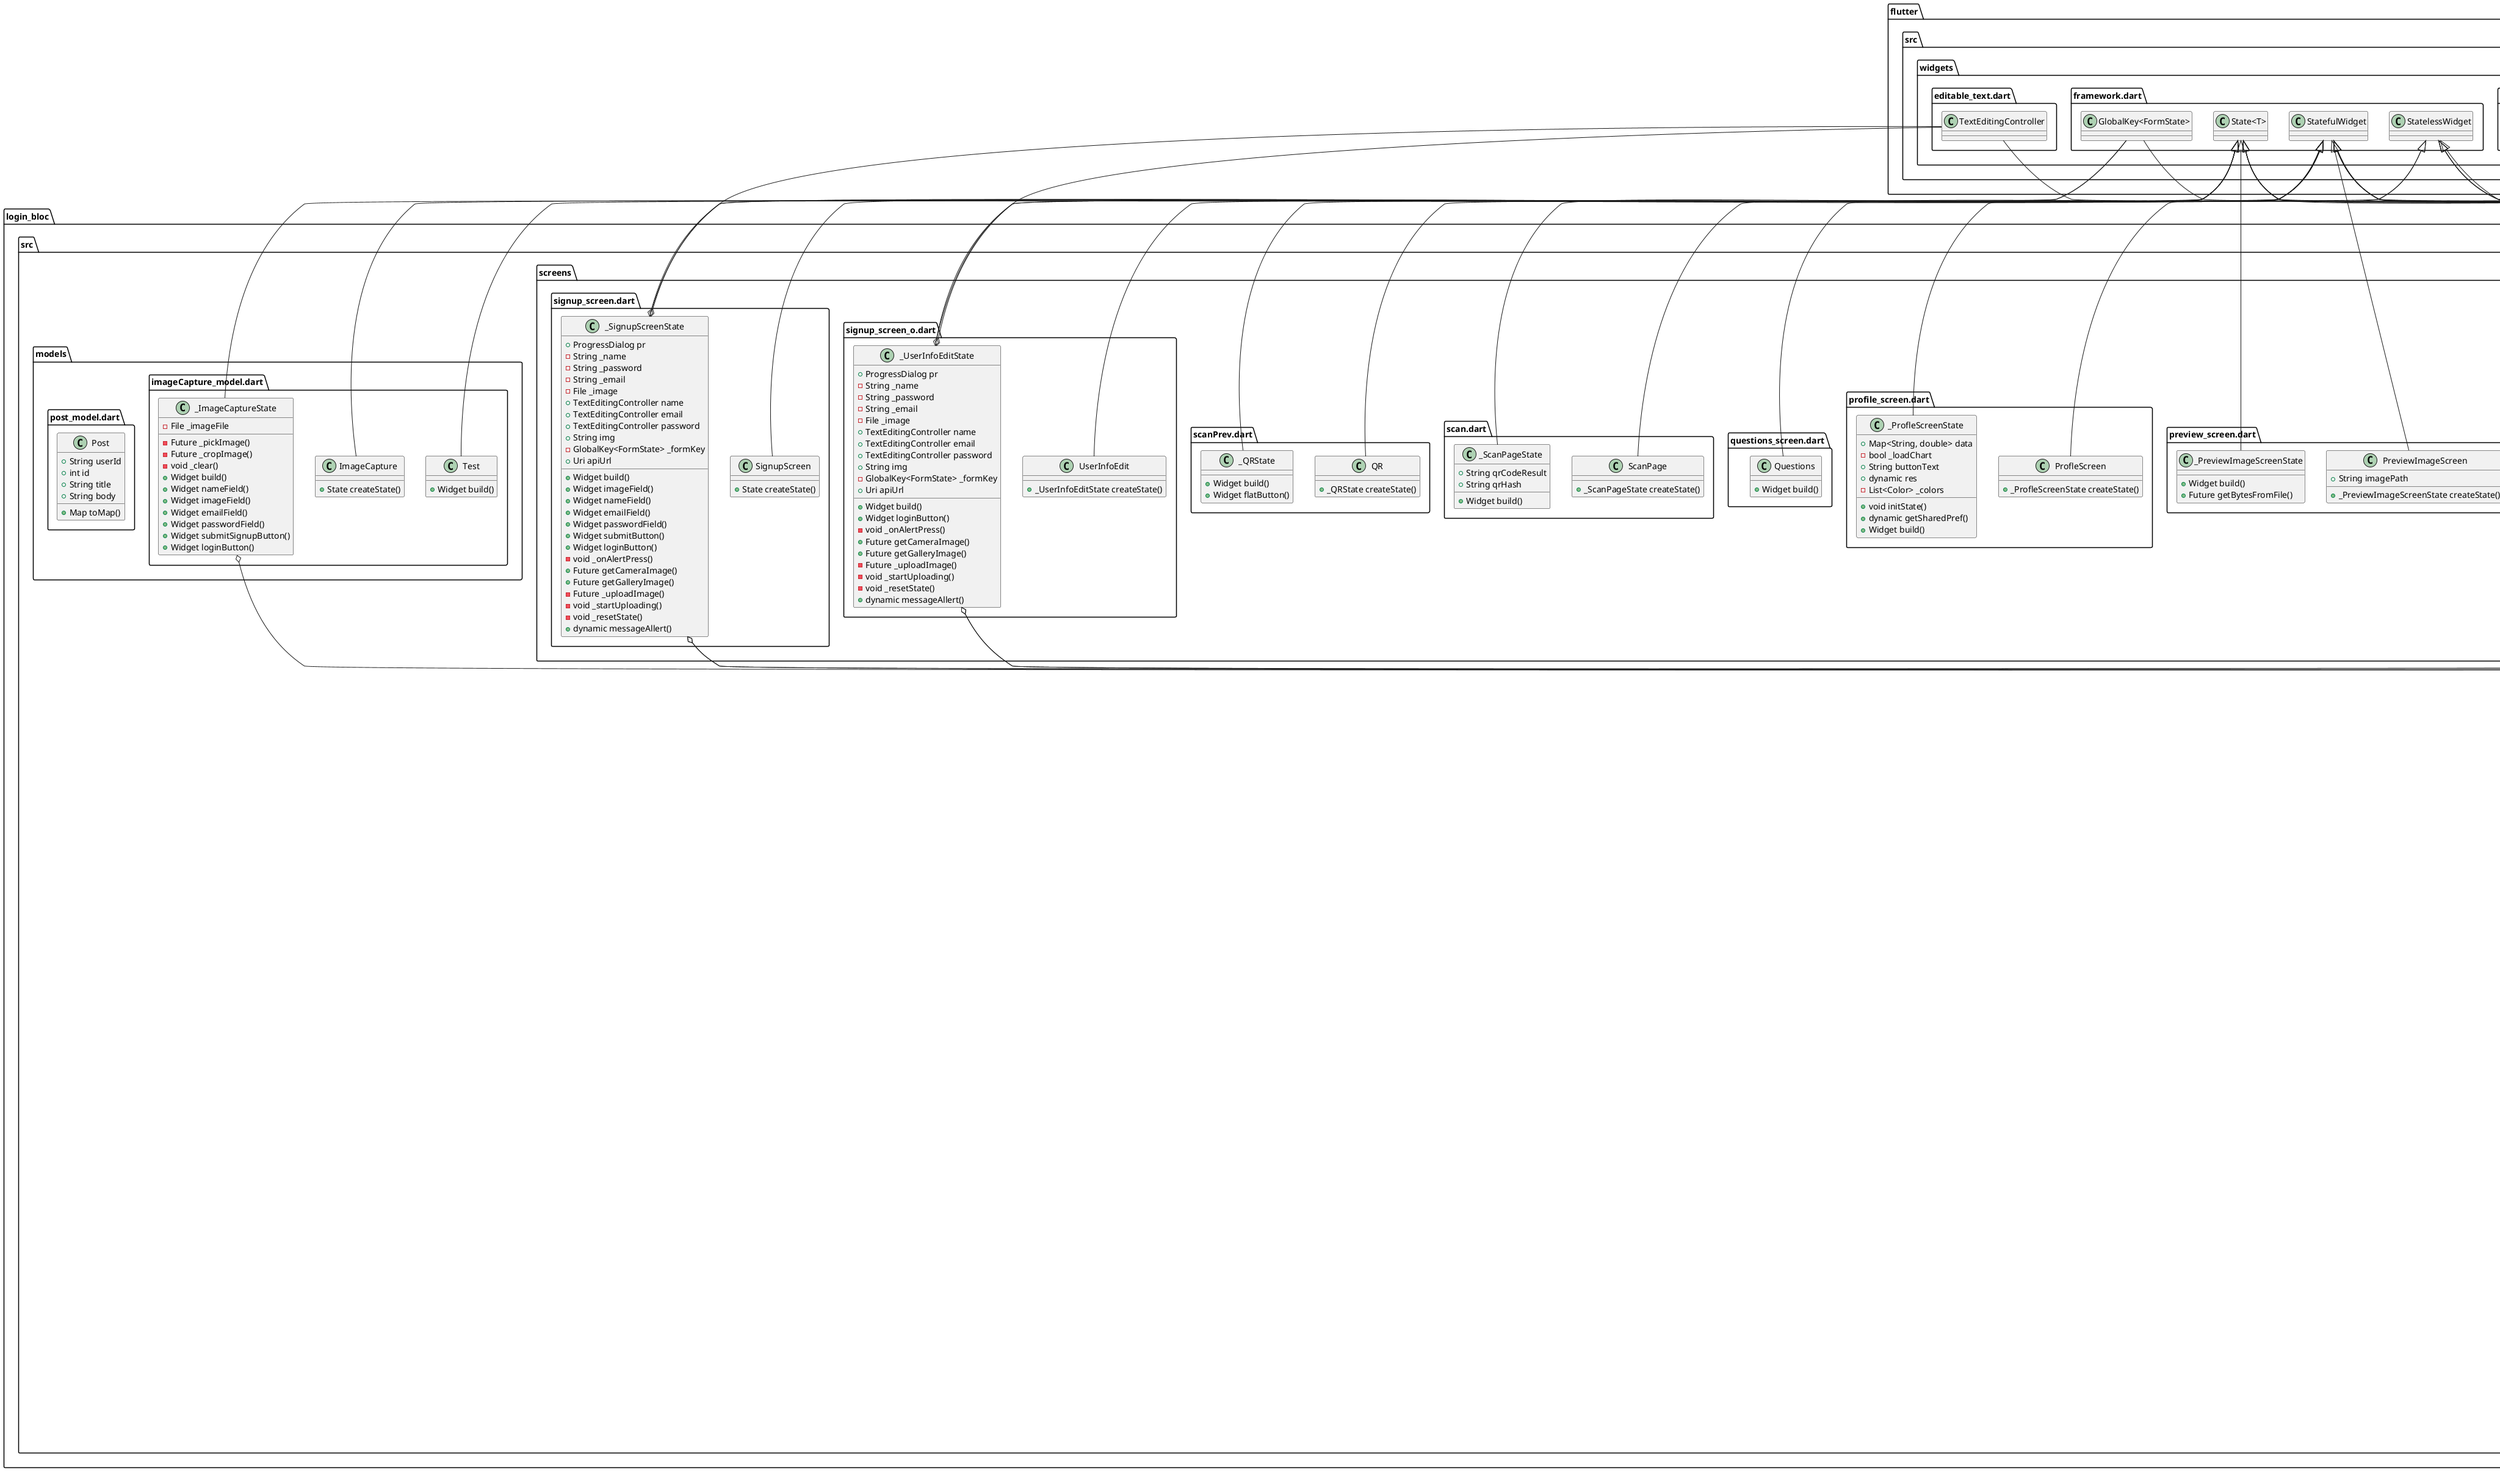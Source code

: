 @startuml
set namespaceSeparator ::

class "login_bloc::src::app.dart::App" {
  +Widget build()
  +dynamic createContent()
}

"flutter::src::widgets::framework.dart::StatelessWidget" <|-- "login_bloc::src::app.dart::App"

class "login_bloc::src::blocs::authorization_bloc.dart::AuthorizationBloc" {
  -String _tokenString
  -PublishSubject _isSessionValid
  +dynamic isSessionValid
  +void dispose()
  +void restoreSession()
  +void openSession()
  +void closeSession()
}

"login_bloc::src::blocs::authorization_bloc.dart::AuthorizationBloc" o-- "rxdart::src::subjects::publish_subject.dart::PublishSubject"

class "login_bloc::src::blocs::bloc.dart::Bloc" {
  -BehaviorSubject<String> _nameController
  -BehaviorSubject<String> _imageController
  -BehaviorSubject<String> _emailController
  -BehaviorSubject<String> _passwordController
  +dynamic name
  +dynamic image
  +dynamic email
  +dynamic password
  +dynamic submitLoginValid
  +dynamic submitSignupValid
  +dynamic Function(String) changeName
  +dynamic Function(String) changeImage
  +dynamic Function(String) changeEmail
  +dynamic Function(String) changePassword
  +dynamic submitLogin()
  +dynamic submitSignup()
  +dynamic returnToLogin()
  +dynamic dispose()
}

"login_bloc::src::blocs::bloc.dart::Bloc" o-- "rxdart::src::subjects::behavior_subject.dart::BehaviorSubject<String>"
"login_bloc::src::blocs::bloc.dart::Bloc" o-- "login_bloc::src::blocs::bloc.dart::dynamic Function(String)"
"login_bloc::src::blocs::validators.dart::Validators" <|-- "login_bloc::src::blocs::bloc.dart::Bloc"

class "login_bloc::src::blocs::home_bloc.dart::HomeBloc" {
  +dynamic logoutUser()
}

class "login_bloc::src::blocs::login_bloc.dart::LoginBloc" {
  +Repository repository
  -BehaviorSubject _emailController
  -BehaviorSubject _passwordController
  -PublishSubject _loadingData
  -PublishSubject _errorController
  +dynamic Function(String) changeEmail
  +dynamic Function(String) changePassword
  +dynamic email
  +dynamic password
  +dynamic submitValid
  +dynamic loading
  +dynamic error
  +void submit()
  +dynamic login()
  +void dispose()
}

"login_bloc::src::blocs::login_bloc.dart::LoginBloc" o-- "login_bloc::src::resources::repository.dart::Repository"
"login_bloc::src::blocs::login_bloc.dart::LoginBloc" o-- "rxdart::src::subjects::behavior_subject.dart::BehaviorSubject"
"login_bloc::src::blocs::login_bloc.dart::LoginBloc" o-- "rxdart::src::subjects::publish_subject.dart::PublishSubject"
"login_bloc::src::blocs::login_bloc.dart::LoginBloc" o-- "login_bloc::src::blocs::login_bloc.dart::dynamic Function(String)"
"login_bloc::src::blocs::validators.dart::Validators" <|-- "login_bloc::src::blocs::login_bloc.dart::LoginBloc"

class "login_bloc::src::blocs::signup_bloc.dart::SignupBloc" {
  +Repository repository
  -BehaviorSubject _nameController
  -BehaviorSubject _imageController
  -BehaviorSubject _emailController
  -BehaviorSubject _passwordController
  -PublishSubject _loadingData
  +dynamic Function(String) changeName
  +dynamic Function(String) changeEmail
  +dynamic Function(String) changePassword
  +dynamic name
  +dynamic email
  +dynamic password
  +dynamic submitValid
  +dynamic loading
  +void submit()
  +dynamic signup()
  +void dispose()
}

"login_bloc::src::blocs::signup_bloc.dart::SignupBloc" o-- "login_bloc::src::resources::repository.dart::Repository"
"login_bloc::src::blocs::signup_bloc.dart::SignupBloc" o-- "rxdart::src::subjects::behavior_subject.dart::BehaviorSubject"
"login_bloc::src::blocs::signup_bloc.dart::SignupBloc" o-- "rxdart::src::subjects::publish_subject.dart::PublishSubject"
"login_bloc::src::blocs::signup_bloc.dart::SignupBloc" o-- "login_bloc::src::blocs::signup_bloc.dart::dynamic Function(String)"
"login_bloc::src::blocs::validators.dart::Validators" <|-- "login_bloc::src::blocs::signup_bloc.dart::SignupBloc"

class "login_bloc::src::blocs::validators.dart::Validators" {
  +StreamTransformer<String, String> validateName
  +StreamTransformer<String, String> validateImage
  +StreamTransformer<String, String> validateEmail
  +StreamTransformer<String, String> validatePassword
}

"login_bloc::src::blocs::validators.dart::Validators" o-- "dart::async::StreamTransformer<String, String>"

class "login_bloc::src::models::imageCapture_model.dart::Test" {
  +Widget build()
}

"flutter::src::widgets::framework.dart::StatelessWidget" <|-- "login_bloc::src::models::imageCapture_model.dart::Test"

class "login_bloc::src::models::imageCapture_model.dart::ImageCapture" {
  +State createState()
}

"flutter::src::widgets::framework.dart::StatefulWidget" <|-- "login_bloc::src::models::imageCapture_model.dart::ImageCapture"

class "login_bloc::src::models::imageCapture_model.dart::_ImageCaptureState" {
  -File _imageFile
  -Future _pickImage()
  -Future _cropImage()
  -void _clear()
  +Widget build()
  +Widget nameField()
  +Widget imageField()
  +Widget emailField()
  +Widget passwordField()
  +Widget submitSignupButton()
  +Widget loginButton()
}

"login_bloc::src::models::imageCapture_model.dart::_ImageCaptureState" o-- "dart::io::File"
"flutter::src::widgets::framework.dart::State<T>" <|-- "login_bloc::src::models::imageCapture_model.dart::_ImageCaptureState"

class "login_bloc::src::models::post_model.dart::Post" {
  +String userId
  +int id
  +String title
  +String body
  +Map toMap()
}

class "login_bloc::src::resources::auth_provider.dart::AuthProvider" {
  +Future login()
  +Future signup()
}

class "login_bloc::src::resources::repository.dart::Repository" {
  +AuthProvider authProvider
  +Future login()
  +Future signup()
}

"login_bloc::src::resources::repository.dart::Repository" o-- "login_bloc::src::resources::auth_provider.dart::AuthProvider"

class "login_bloc::src::screens::attend_by_fingerprint.dart::AttendByFingerPrint" {
  +_AttendByFingerPrintState createState()
}

"flutter::src::widgets::framework.dart::StatefulWidget" <|-- "login_bloc::src::screens::attend_by_fingerprint.dart::AttendByFingerPrint"

class "login_bloc::src::screens::attend_by_fingerprint.dart::_AttendByFingerPrintState" {
  +LocalAuthentication auth
  -bool _canCheckBiometrics
  -List<BiometricType> _availableBiometrics
  -String _authorized
  -bool _isAuthenticating
  -Future _checkBiometrics()
  -Future _getAvailableBiometrics()
  -Future _authenticate()
  -void _cancelAuthentication()
  +Widget build()
}

"login_bloc::src::screens::attend_by_fingerprint.dart::_AttendByFingerPrintState" o-- "local_auth::local_auth.dart::LocalAuthentication"
"flutter::src::widgets::framework.dart::State<T>" <|-- "login_bloc::src::screens::attend_by_fingerprint.dart::_AttendByFingerPrintState"

class "login_bloc::src::screens::attend_screen.dart::Attend" {
  +Widget build()
}

"flutter::src::widgets::framework.dart::StatelessWidget" <|-- "login_bloc::src::screens::attend_screen.dart::Attend"

class "login_bloc::src::screens::camera_screen.dart::CameraScreen" {
  +_CameraScreenState createState()
}

"flutter::src::widgets::framework.dart::StatefulWidget" <|-- "login_bloc::src::screens::camera_screen.dart::CameraScreen"

class "login_bloc::src::screens::camera_screen.dart::_CameraScreenState" {
  +CameraController controller
  +List cameras
  +int selectedCameraIdx
  +String imagePath
  +void initState()
  -Future _initCameraController()
  +Widget build()
  -Widget _cameraPreviewWidget()
  -Widget _captureControlRowWidget()
  -Widget _cameraTogglesRowWidget()
  -IconData _getCameraLensIcon()
  -void _onSwitchCamera()
  -void _onCapturePressed()
  -void _showCameraException()
}

"login_bloc::src::screens::camera_screen.dart::_CameraScreenState" o-- "camera::camera.dart::CameraController"
"flutter::src::widgets::framework.dart::State<T>" <|-- "login_bloc::src::screens::camera_screen.dart::_CameraScreenState"

class "login_bloc::src::screens::firebase.dart::MessageHandlerFire" {
  +State createState()
}

"flutter::src::widgets::framework.dart::StatefulWidget" <|-- "login_bloc::src::screens::firebase.dart::MessageHandlerFire"

class "login_bloc::src::screens::firebase.dart::_MessageHandlerState" {
  -Firestore _db
  -FirebaseMessaging _fcm
  -String _token
  +void initState()
  +Widget build()
  -dynamic _saveDeviceToken()
}

"login_bloc::src::screens::firebase.dart::_MessageHandlerState" o-- "cloud_firestore::cloud_firestore.dart::Firestore"
"login_bloc::src::screens::firebase.dart::_MessageHandlerState" o-- "firebase_messaging::firebase_messaging.dart::FirebaseMessaging"
"flutter::src::widgets::framework.dart::State<T>" <|-- "login_bloc::src::screens::firebase.dart::_MessageHandlerState"

class "login_bloc::src::screens::imageUpload.dart::UserInfoEdit" {
  +_UserInfoEditState createState()
}

"flutter::src::widgets::framework.dart::StatefulWidget" <|-- "login_bloc::src::screens::imageUpload.dart::UserInfoEdit"

class "login_bloc::src::screens::imageUpload.dart::_UserInfoEditState" {
  +ProgressDialog pr
  -String _name
  -String _password
  -String _email
  -File _image
  +TextEditingController name
  +TextEditingController email
  +TextEditingController password
  +String img
  -GlobalKey<FormState> _formKey
  +Uri apiUrl
  +Widget build()
  -void _onAlertPress()
  +Future getCameraImage()
  +Future getGalleryImage()
  -Future _uploadImage()
  -void _startUploading()
  -void _resetState()
  +dynamic messageAllert()
}

"login_bloc::src::screens::imageUpload.dart::_UserInfoEditState" o-- "progress_dialog::progress_dialog.dart::ProgressDialog"
"login_bloc::src::screens::imageUpload.dart::_UserInfoEditState" o-- "dart::io::File"
"login_bloc::src::screens::imageUpload.dart::_UserInfoEditState" o-- "flutter::src::widgets::editable_text.dart::TextEditingController"
"login_bloc::src::screens::imageUpload.dart::_UserInfoEditState" o-- "flutter::src::widgets::framework.dart::GlobalKey<FormState>"
"flutter::src::widgets::framework.dart::State<T>" <|-- "login_bloc::src::screens::imageUpload.dart::_UserInfoEditState"

class "login_bloc::src::screens::login_screen.dart::LoginScreen" {
  +LoginBloc bloc
  +Widget build()
  +Widget loadingIndicator()
  +Widget errorMessage()
  +Widget emailField()
  +Widget passwordField()
  +Widget submitButton()
  +Widget signupButton()
}

"login_bloc::src::screens::login_screen.dart::LoginScreen" o-- "login_bloc::src::blocs::login_bloc.dart::LoginBloc"
"flutter::src::widgets::framework.dart::StatelessWidget" <|-- "login_bloc::src::screens::login_screen.dart::LoginScreen"

class "login_bloc::src::screens::main_screen.dart::MainScreen" {
  +_MainScreenState createState()
}

"flutter::src::widgets::framework.dart::StatefulWidget" <|-- "login_bloc::src::screens::main_screen.dart::MainScreen"

class "login_bloc::src::screens::main_screen.dart::_MainScreenState" {
  -int _currentIndex
  -PageController _pageController
  -FirebaseMessaging _fcm
  -dynamic _pages
  -String _token
  +HomeBloc bloc
  +void initState()
  +dynamic gerSharedPref()
  +Widget build()
  -dynamic _getDeviceToken()
  +Widget buildImages()
  +Widget buildInfoDetail()
}

"login_bloc::src::screens::main_screen.dart::_MainScreenState" o-- "flutter::src::widgets::page_view.dart::PageController"
"login_bloc::src::screens::main_screen.dart::_MainScreenState" o-- "firebase_messaging::firebase_messaging.dart::FirebaseMessaging"
"login_bloc::src::screens::main_screen.dart::_MainScreenState" o-- "login_bloc::src::blocs::home_bloc.dart::HomeBloc"
"flutter::src::widgets::framework.dart::State<T>" <|-- "login_bloc::src::screens::main_screen.dart::_MainScreenState"

class "login_bloc::src::screens::participation_screen.dart::Participate" {
  +Widget build()
}

"flutter::src::widgets::framework.dart::StatelessWidget" <|-- "login_bloc::src::screens::participation_screen.dart::Participate"

class "login_bloc::src::screens::preview_screen.dart::PreviewImageScreen" {
  +String imagePath
  +_PreviewImageScreenState createState()
}

"flutter::src::widgets::framework.dart::StatefulWidget" <|-- "login_bloc::src::screens::preview_screen.dart::PreviewImageScreen"

class "login_bloc::src::screens::preview_screen.dart::_PreviewImageScreenState" {
  +Widget build()
  +Future getBytesFromFile()
}

"flutter::src::widgets::framework.dart::State<T>" <|-- "login_bloc::src::screens::preview_screen.dart::_PreviewImageScreenState"

class "login_bloc::src::screens::profile_screen.dart::ProfleScreen" {
  +_ProfleScreenState createState()
}

"flutter::src::widgets::framework.dart::StatefulWidget" <|-- "login_bloc::src::screens::profile_screen.dart::ProfleScreen"

class "login_bloc::src::screens::profile_screen.dart::_ProfleScreenState" {
  +Map<String, double> data
  -bool _loadChart
  +String buttonText
  +dynamic res
  -List<Color> _colors
  +void initState()
  +dynamic getSharedPref()
  +Widget build()
}

"flutter::src::widgets::framework.dart::State<T>" <|-- "login_bloc::src::screens::profile_screen.dart::_ProfleScreenState"

class "login_bloc::src::screens::questions_screen.dart::Questions" {
  +Widget build()
}

"flutter::src::widgets::framework.dart::StatelessWidget" <|-- "login_bloc::src::screens::questions_screen.dart::Questions"

class "login_bloc::src::screens::scan.dart::ScanPage" {
  +_ScanPageState createState()
}

"flutter::src::widgets::framework.dart::StatefulWidget" <|-- "login_bloc::src::screens::scan.dart::ScanPage"

class "login_bloc::src::screens::scan.dart::_ScanPageState" {
  +String qrCodeResult
  +String qrHash
  +Widget build()
}

"flutter::src::widgets::framework.dart::State<T>" <|-- "login_bloc::src::screens::scan.dart::_ScanPageState"

class "login_bloc::src::screens::scanPrev.dart::QR" {
  +_QRState createState()
}

"flutter::src::widgets::framework.dart::StatefulWidget" <|-- "login_bloc::src::screens::scanPrev.dart::QR"

class "login_bloc::src::screens::scanPrev.dart::_QRState" {
  +Widget build()
  +Widget flatButton()
}

"flutter::src::widgets::framework.dart::State<T>" <|-- "login_bloc::src::screens::scanPrev.dart::_QRState"

class "login_bloc::src::screens::signup_screen.dart::SignupScreen" {
  +State createState()
}

"flutter::src::widgets::framework.dart::StatefulWidget" <|-- "login_bloc::src::screens::signup_screen.dart::SignupScreen"

class "login_bloc::src::screens::signup_screen.dart::_SignupScreenState" {
  +ProgressDialog pr
  -String _name
  -String _password
  -String _email
  -File _image
  +TextEditingController name
  +TextEditingController email
  +TextEditingController password
  +String img
  -GlobalKey<FormState> _formKey
  +Uri apiUrl
  +Widget build()
  +Widget imageField()
  +Widget nameField()
  +Widget emailField()
  +Widget passwordField()
  +Widget submitButton()
  +Widget loginButton()
  -void _onAlertPress()
  +Future getCameraImage()
  +Future getGalleryImage()
  -Future _uploadImage()
  -void _startUploading()
  -void _resetState()
  +dynamic messageAllert()
}

"login_bloc::src::screens::signup_screen.dart::_SignupScreenState" o-- "progress_dialog::progress_dialog.dart::ProgressDialog"
"login_bloc::src::screens::signup_screen.dart::_SignupScreenState" o-- "dart::io::File"
"login_bloc::src::screens::signup_screen.dart::_SignupScreenState" o-- "flutter::src::widgets::editable_text.dart::TextEditingController"
"login_bloc::src::screens::signup_screen.dart::_SignupScreenState" o-- "flutter::src::widgets::framework.dart::GlobalKey<FormState>"
"flutter::src::widgets::framework.dart::State<T>" <|-- "login_bloc::src::screens::signup_screen.dart::_SignupScreenState"

class "login_bloc::src::screens::signup_screen_o.dart::UserInfoEdit" {
  +_UserInfoEditState createState()
}

"flutter::src::widgets::framework.dart::StatefulWidget" <|-- "login_bloc::src::screens::signup_screen_o.dart::UserInfoEdit"

class "login_bloc::src::screens::signup_screen_o.dart::_UserInfoEditState" {
  +ProgressDialog pr
  -String _name
  -String _password
  -String _email
  -File _image
  +TextEditingController name
  +TextEditingController email
  +TextEditingController password
  +String img
  -GlobalKey<FormState> _formKey
  +Uri apiUrl
  +Widget build()
  +Widget loginButton()
  -void _onAlertPress()
  +Future getCameraImage()
  +Future getGalleryImage()
  -Future _uploadImage()
  -void _startUploading()
  -void _resetState()
  +dynamic messageAllert()
}

"login_bloc::src::screens::signup_screen_o.dart::_UserInfoEditState" o-- "progress_dialog::progress_dialog.dart::ProgressDialog"
"login_bloc::src::screens::signup_screen_o.dart::_UserInfoEditState" o-- "dart::io::File"
"login_bloc::src::screens::signup_screen_o.dart::_UserInfoEditState" o-- "flutter::src::widgets::editable_text.dart::TextEditingController"
"login_bloc::src::screens::signup_screen_o.dart::_UserInfoEditState" o-- "flutter::src::widgets::framework.dart::GlobalKey<FormState>"
"flutter::src::widgets::framework.dart::State<T>" <|-- "login_bloc::src::screens::signup_screen_o.dart::_UserInfoEditState"


@enduml